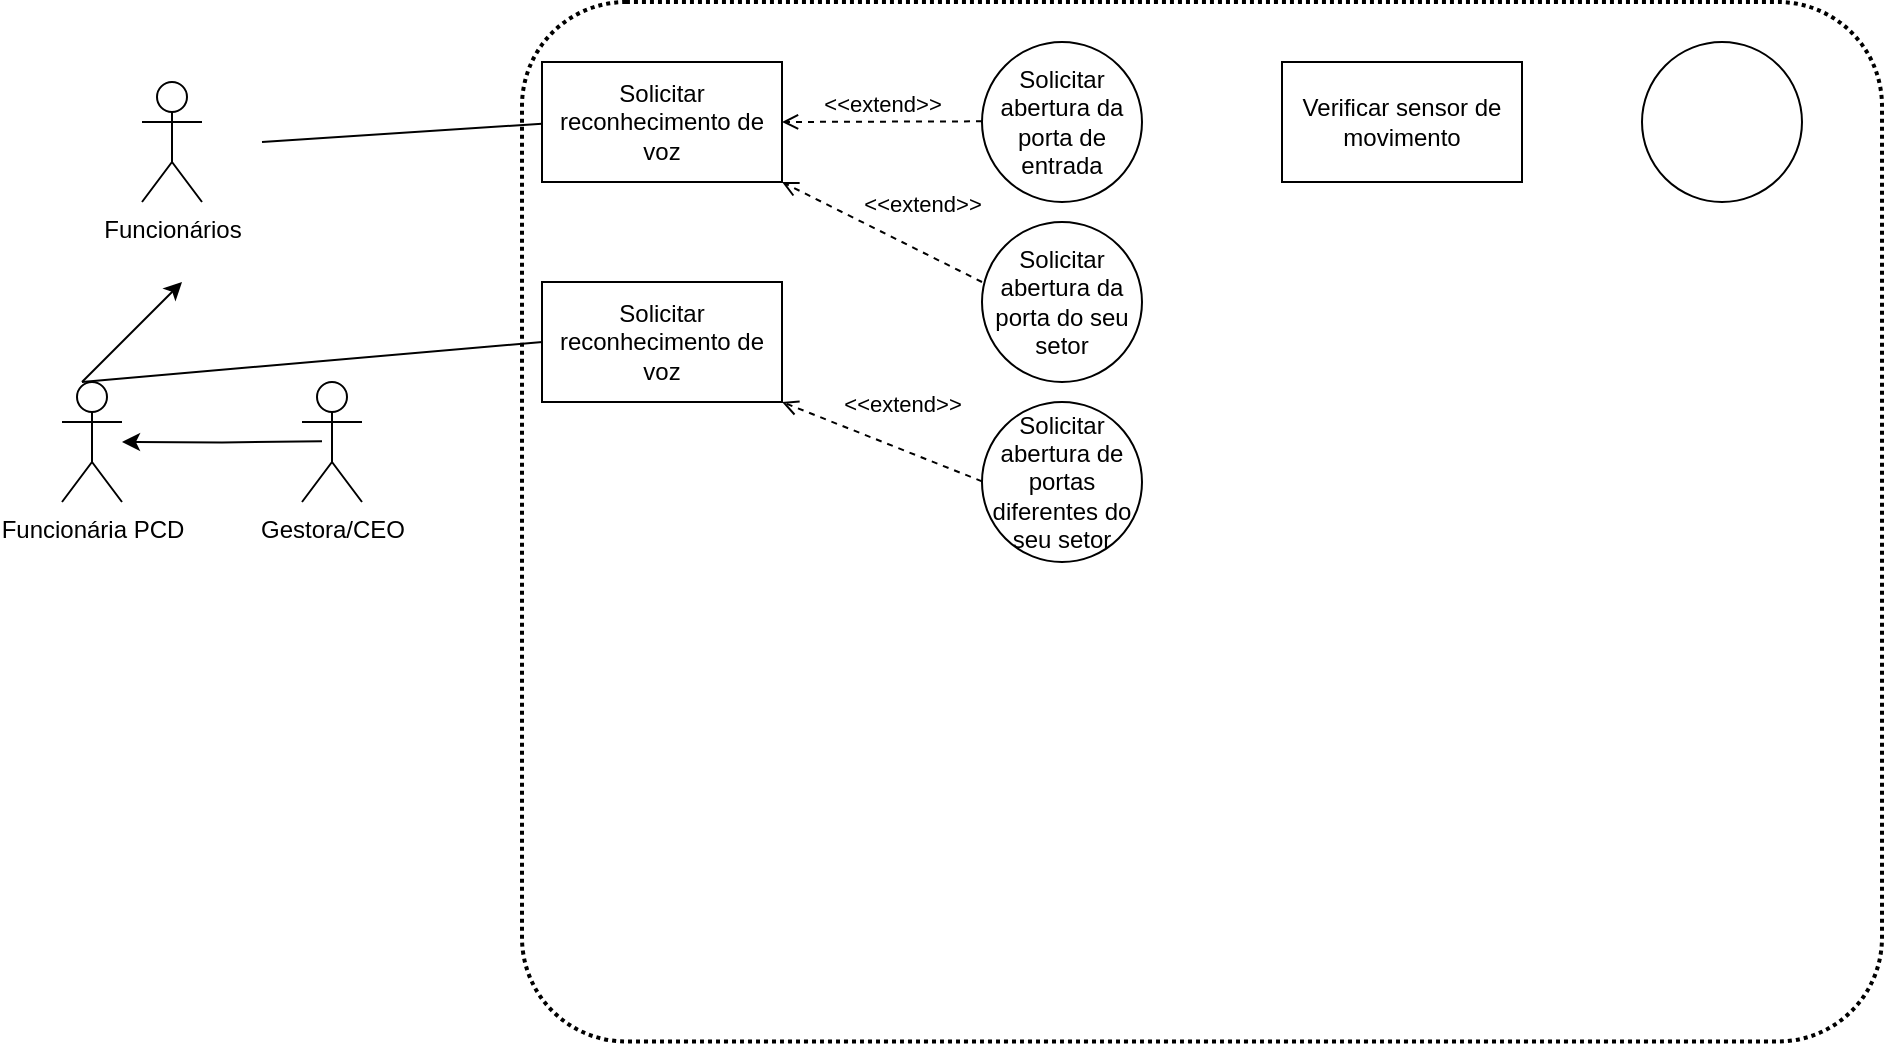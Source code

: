 <mxfile version="21.6.1" type="github">
  <diagram name="Página-1" id="U3H5CGSlpID2gLB_l7jA">
    <mxGraphModel dx="1796" dy="528" grid="1" gridSize="10" guides="1" tooltips="1" connect="1" arrows="1" fold="1" page="1" pageScale="1" pageWidth="827" pageHeight="1169" background="none" math="0" shadow="0">
      <root>
        <mxCell id="0" />
        <mxCell id="1" parent="0" />
        <mxCell id="Kz16VKC7-zQH3saANkaT-3" value="Funcionária PCD&lt;br&gt;" style="shape=umlActor;verticalLabelPosition=bottom;verticalAlign=top;html=1;outlineConnect=0;movable=1;resizable=1;rotatable=1;deletable=1;editable=1;locked=0;connectable=1;" vertex="1" parent="1">
          <mxGeometry x="-610" y="1030" width="30" height="60" as="geometry" />
        </mxCell>
        <mxCell id="Kz16VKC7-zQH3saANkaT-2" value="Funcionários" style="shape=umlActor;verticalLabelPosition=bottom;verticalAlign=top;html=1;outlineConnect=0;" vertex="1" parent="1">
          <mxGeometry x="-570" y="880" width="30" height="60" as="geometry" />
        </mxCell>
        <mxCell id="Kz16VKC7-zQH3saANkaT-10" style="edgeStyle=orthogonalEdgeStyle;rounded=0;orthogonalLoop=1;jettySize=auto;html=1;exitX=0;exitY=0.333;exitDx=0;exitDy=0;exitPerimeter=0;" edge="1" parent="1" target="Kz16VKC7-zQH3saANkaT-3">
          <mxGeometry relative="1" as="geometry">
            <mxPoint x="-550" y="1059.66" as="targetPoint" />
            <mxPoint x="-480" y="1059.66" as="sourcePoint" />
          </mxGeometry>
        </mxCell>
        <mxCell id="Kz16VKC7-zQH3saANkaT-9" value="Gestora/CEO" style="shape=umlActor;verticalLabelPosition=bottom;verticalAlign=top;html=1;outlineConnect=0;movable=1;resizable=1;rotatable=1;deletable=1;editable=1;locked=0;connectable=1;" vertex="1" parent="1">
          <mxGeometry x="-490" y="1030" width="30" height="60" as="geometry" />
        </mxCell>
        <mxCell id="Kz16VKC7-zQH3saANkaT-30" value="Solicitar reconhecimento de voz" style="rounded=0;whiteSpace=wrap;html=1;" vertex="1" parent="1">
          <mxGeometry x="-370" y="870" width="120" height="60" as="geometry" />
        </mxCell>
        <mxCell id="Kz16VKC7-zQH3saANkaT-31" value="Solicitar reconhecimento de voz" style="rounded=0;whiteSpace=wrap;html=1;" vertex="1" parent="1">
          <mxGeometry x="-370" y="980" width="120" height="60" as="geometry" />
        </mxCell>
        <mxCell id="Kz16VKC7-zQH3saANkaT-33" value="Solicitar abertura da porta de entrada&lt;br&gt;" style="ellipse;whiteSpace=wrap;html=1;aspect=fixed;" vertex="1" parent="1">
          <mxGeometry x="-150" y="860" width="80" height="80" as="geometry" />
        </mxCell>
        <mxCell id="Kz16VKC7-zQH3saANkaT-42" value="Solicitar abertura da porta do seu setor" style="ellipse;whiteSpace=wrap;html=1;aspect=fixed;" vertex="1" parent="1">
          <mxGeometry x="-150" y="950" width="80" height="80" as="geometry" />
        </mxCell>
        <mxCell id="Kz16VKC7-zQH3saANkaT-44" value="Solicitar abertura de portas diferentes do seu setor&lt;br&gt;" style="ellipse;whiteSpace=wrap;html=1;aspect=fixed;" vertex="1" parent="1">
          <mxGeometry x="-150" y="1040" width="80" height="80" as="geometry" />
        </mxCell>
        <mxCell id="Kz16VKC7-zQH3saANkaT-46" value="&amp;lt;&amp;lt;extend&amp;gt;&amp;gt;" style="html=1;verticalAlign=bottom;labelBackgroundColor=none;endArrow=open;endFill=0;dashed=1;rounded=0;entryX=1;entryY=0.5;entryDx=0;entryDy=0;" edge="1" parent="1" target="Kz16VKC7-zQH3saANkaT-30">
          <mxGeometry width="160" relative="1" as="geometry">
            <mxPoint x="-150" y="899.66" as="sourcePoint" />
            <mxPoint x="-230" y="899.66" as="targetPoint" />
          </mxGeometry>
        </mxCell>
        <mxCell id="Kz16VKC7-zQH3saANkaT-48" value="&amp;lt;&amp;lt;extend&amp;gt;&amp;gt;" style="html=1;verticalAlign=bottom;labelBackgroundColor=none;endArrow=open;endFill=0;dashed=1;rounded=0;entryX=1;entryY=1;entryDx=0;entryDy=0;jumpStyle=none;" edge="1" parent="1" target="Kz16VKC7-zQH3saANkaT-31">
          <mxGeometry x="-0.105" y="-13" width="160" relative="1" as="geometry">
            <mxPoint x="-150" y="1079.66" as="sourcePoint" />
            <mxPoint x="-250" y="1080" as="targetPoint" />
            <mxPoint as="offset" />
          </mxGeometry>
        </mxCell>
        <mxCell id="Kz16VKC7-zQH3saANkaT-47" value="&amp;lt;&amp;lt;extend&amp;gt;&amp;gt;" style="html=1;verticalAlign=bottom;labelBackgroundColor=none;endArrow=open;endFill=0;dashed=1;rounded=0;entryX=1;entryY=1;entryDx=0;entryDy=0;" edge="1" parent="1" target="Kz16VKC7-zQH3saANkaT-30">
          <mxGeometry x="-0.28" y="-13" width="160" relative="1" as="geometry">
            <mxPoint x="-150" y="980" as="sourcePoint" />
            <mxPoint x="-250" y="980.34" as="targetPoint" />
            <mxPoint as="offset" />
          </mxGeometry>
        </mxCell>
        <mxCell id="Kz16VKC7-zQH3saANkaT-49" value="" style="endArrow=none;html=1;rounded=0;entryX=-0.002;entryY=0.181;entryDx=0;entryDy=0;entryPerimeter=0;" edge="1" parent="1">
          <mxGeometry width="50" height="50" relative="1" as="geometry">
            <mxPoint x="-510" y="910" as="sourcePoint" />
            <mxPoint x="-370" y="900.849" as="targetPoint" />
          </mxGeometry>
        </mxCell>
        <mxCell id="Kz16VKC7-zQH3saANkaT-55" value="" style="rounded=1;arcSize=10;dashed=1;fillColor=none;gradientColor=none;dashPattern=1 1;strokeWidth=2;" vertex="1" parent="1">
          <mxGeometry x="-380" y="840" width="680" height="519.75" as="geometry" />
        </mxCell>
        <mxCell id="Kz16VKC7-zQH3saANkaT-56" value="" style="endArrow=none;html=1;rounded=0;entryX=0.015;entryY=0.327;entryDx=0;entryDy=0;entryPerimeter=0;" edge="1" parent="1" target="Kz16VKC7-zQH3saANkaT-55">
          <mxGeometry width="50" height="50" relative="1" as="geometry">
            <mxPoint x="-600" y="1030" as="sourcePoint" />
            <mxPoint x="-490" y="1000" as="targetPoint" />
          </mxGeometry>
        </mxCell>
        <mxCell id="Kz16VKC7-zQH3saANkaT-59" value="" style="endArrow=classic;html=1;rounded=0;" edge="1" parent="1">
          <mxGeometry width="50" height="50" relative="1" as="geometry">
            <mxPoint x="-600" y="1030" as="sourcePoint" />
            <mxPoint x="-550" y="980" as="targetPoint" />
          </mxGeometry>
        </mxCell>
        <mxCell id="Kz16VKC7-zQH3saANkaT-60" value="Verificar sensor de movimento&lt;br&gt;" style="rounded=0;whiteSpace=wrap;html=1;" vertex="1" parent="1">
          <mxGeometry y="870" width="120" height="60" as="geometry" />
        </mxCell>
        <mxCell id="Kz16VKC7-zQH3saANkaT-64" value="" style="ellipse;whiteSpace=wrap;html=1;aspect=fixed;" vertex="1" parent="1">
          <mxGeometry x="180" y="860" width="80" height="80" as="geometry" />
        </mxCell>
      </root>
    </mxGraphModel>
  </diagram>
</mxfile>
